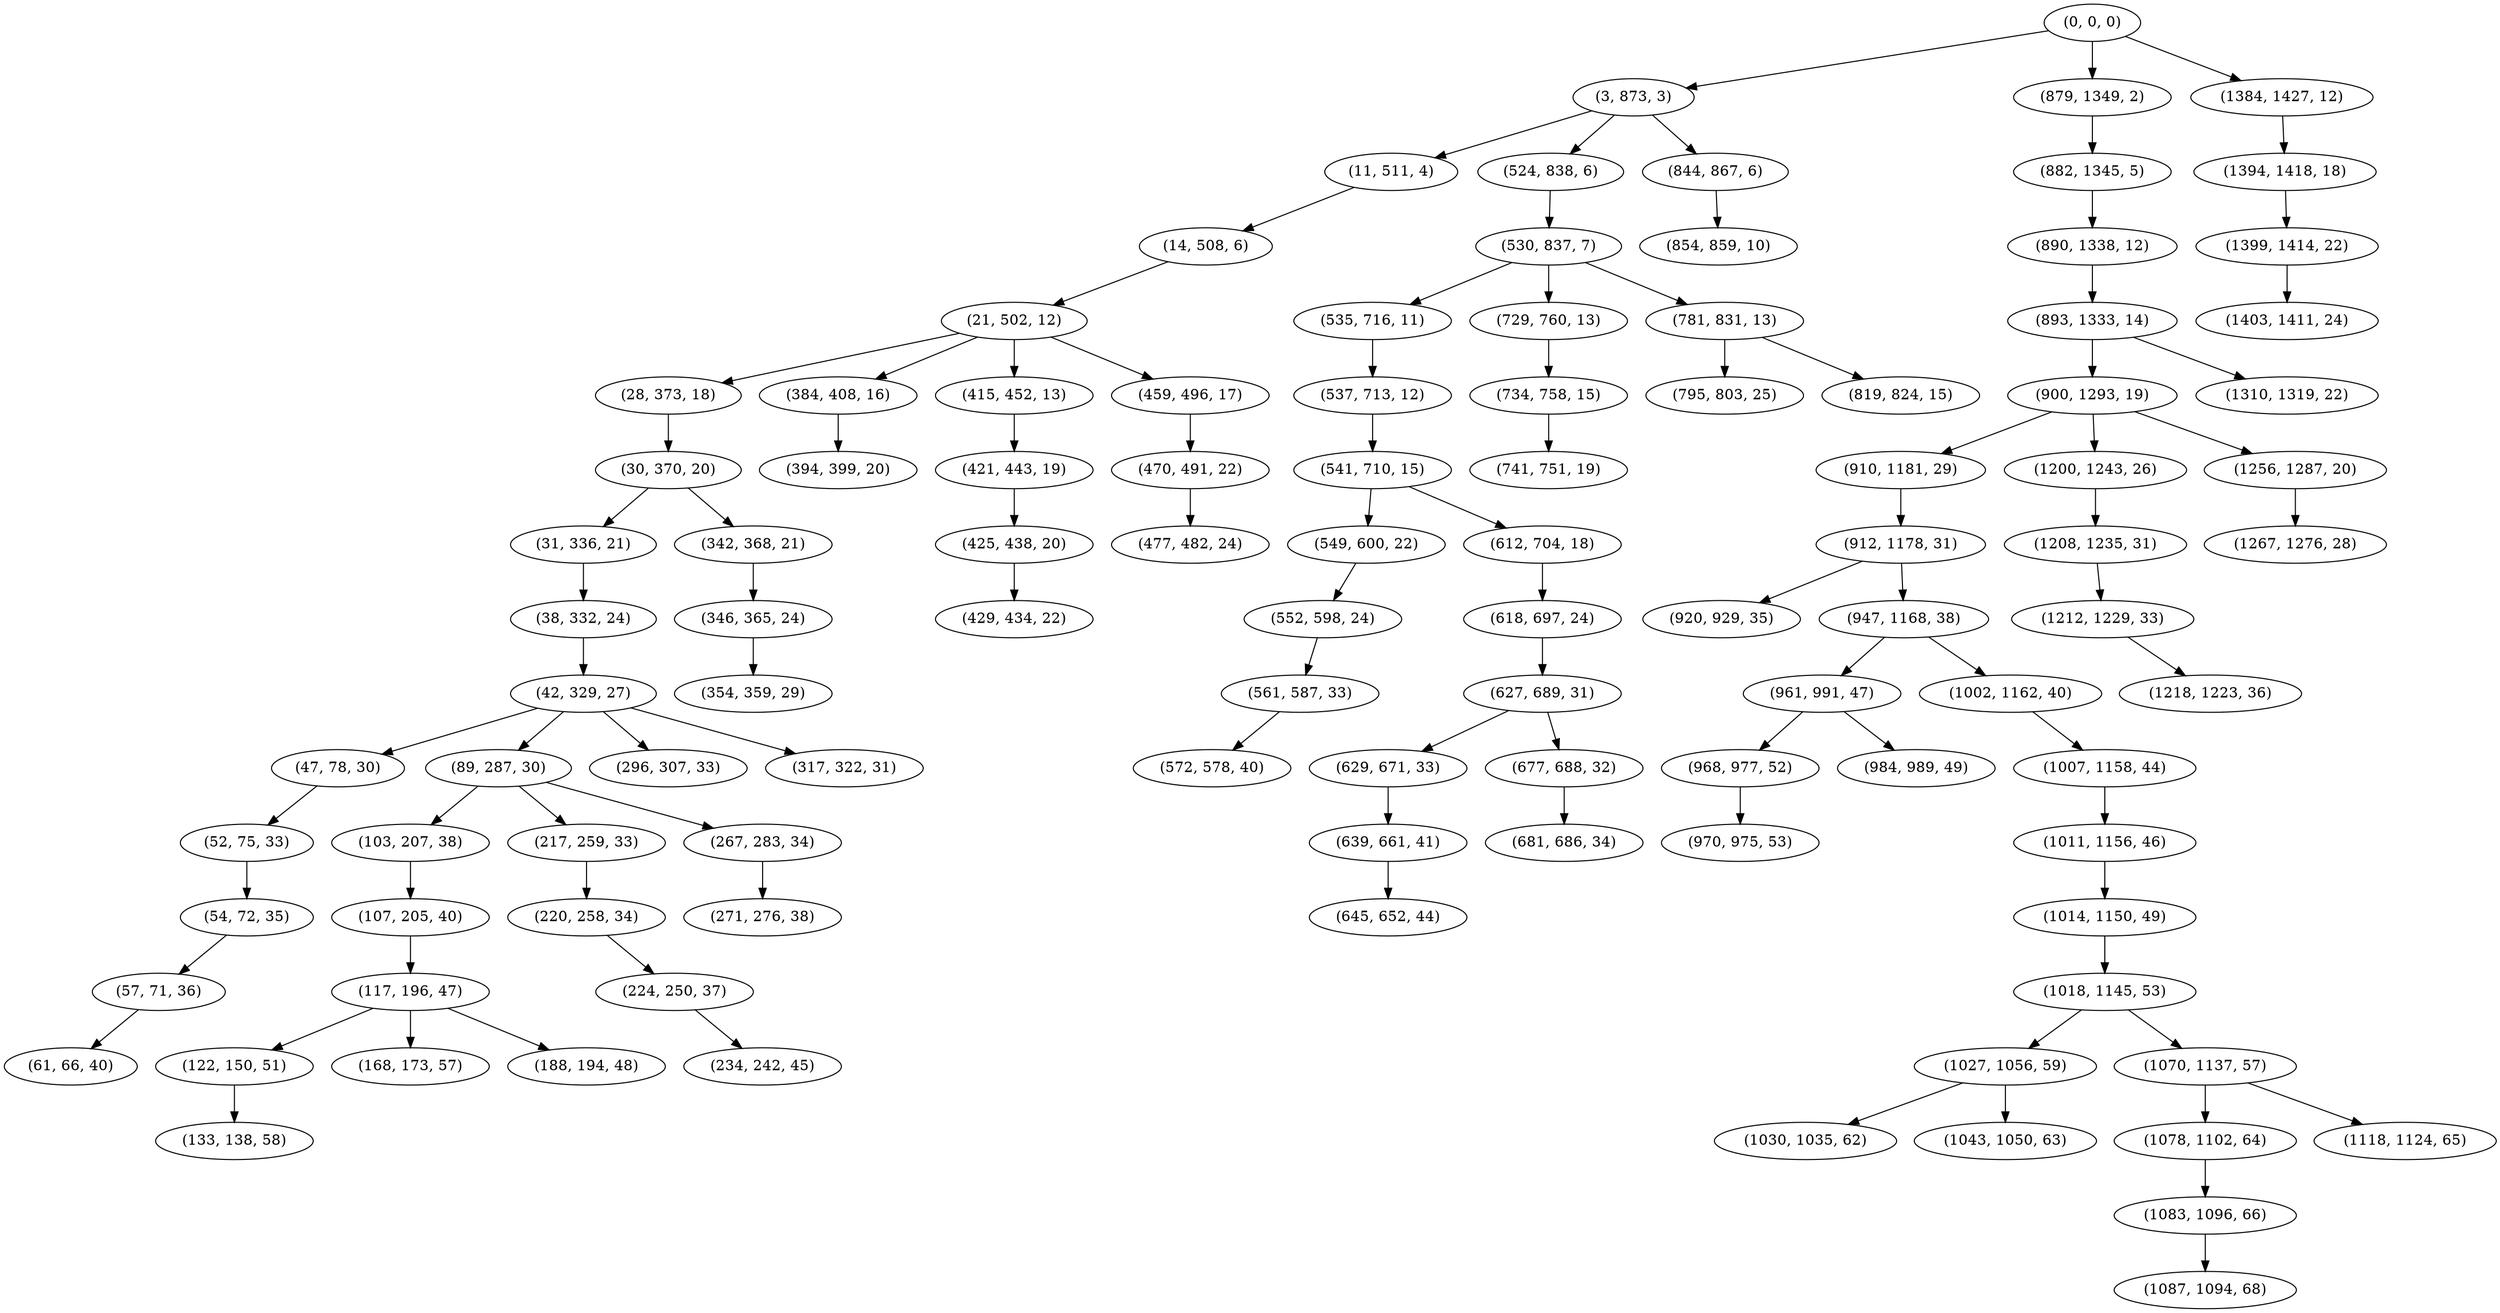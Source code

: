 digraph tree {
    "(0, 0, 0)";
    "(3, 873, 3)";
    "(11, 511, 4)";
    "(14, 508, 6)";
    "(21, 502, 12)";
    "(28, 373, 18)";
    "(30, 370, 20)";
    "(31, 336, 21)";
    "(38, 332, 24)";
    "(42, 329, 27)";
    "(47, 78, 30)";
    "(52, 75, 33)";
    "(54, 72, 35)";
    "(57, 71, 36)";
    "(61, 66, 40)";
    "(89, 287, 30)";
    "(103, 207, 38)";
    "(107, 205, 40)";
    "(117, 196, 47)";
    "(122, 150, 51)";
    "(133, 138, 58)";
    "(168, 173, 57)";
    "(188, 194, 48)";
    "(217, 259, 33)";
    "(220, 258, 34)";
    "(224, 250, 37)";
    "(234, 242, 45)";
    "(267, 283, 34)";
    "(271, 276, 38)";
    "(296, 307, 33)";
    "(317, 322, 31)";
    "(342, 368, 21)";
    "(346, 365, 24)";
    "(354, 359, 29)";
    "(384, 408, 16)";
    "(394, 399, 20)";
    "(415, 452, 13)";
    "(421, 443, 19)";
    "(425, 438, 20)";
    "(429, 434, 22)";
    "(459, 496, 17)";
    "(470, 491, 22)";
    "(477, 482, 24)";
    "(524, 838, 6)";
    "(530, 837, 7)";
    "(535, 716, 11)";
    "(537, 713, 12)";
    "(541, 710, 15)";
    "(549, 600, 22)";
    "(552, 598, 24)";
    "(561, 587, 33)";
    "(572, 578, 40)";
    "(612, 704, 18)";
    "(618, 697, 24)";
    "(627, 689, 31)";
    "(629, 671, 33)";
    "(639, 661, 41)";
    "(645, 652, 44)";
    "(677, 688, 32)";
    "(681, 686, 34)";
    "(729, 760, 13)";
    "(734, 758, 15)";
    "(741, 751, 19)";
    "(781, 831, 13)";
    "(795, 803, 25)";
    "(819, 824, 15)";
    "(844, 867, 6)";
    "(854, 859, 10)";
    "(879, 1349, 2)";
    "(882, 1345, 5)";
    "(890, 1338, 12)";
    "(893, 1333, 14)";
    "(900, 1293, 19)";
    "(910, 1181, 29)";
    "(912, 1178, 31)";
    "(920, 929, 35)";
    "(947, 1168, 38)";
    "(961, 991, 47)";
    "(968, 977, 52)";
    "(970, 975, 53)";
    "(984, 989, 49)";
    "(1002, 1162, 40)";
    "(1007, 1158, 44)";
    "(1011, 1156, 46)";
    "(1014, 1150, 49)";
    "(1018, 1145, 53)";
    "(1027, 1056, 59)";
    "(1030, 1035, 62)";
    "(1043, 1050, 63)";
    "(1070, 1137, 57)";
    "(1078, 1102, 64)";
    "(1083, 1096, 66)";
    "(1087, 1094, 68)";
    "(1118, 1124, 65)";
    "(1200, 1243, 26)";
    "(1208, 1235, 31)";
    "(1212, 1229, 33)";
    "(1218, 1223, 36)";
    "(1256, 1287, 20)";
    "(1267, 1276, 28)";
    "(1310, 1319, 22)";
    "(1384, 1427, 12)";
    "(1394, 1418, 18)";
    "(1399, 1414, 22)";
    "(1403, 1411, 24)";
    "(0, 0, 0)" -> "(3, 873, 3)";
    "(0, 0, 0)" -> "(879, 1349, 2)";
    "(0, 0, 0)" -> "(1384, 1427, 12)";
    "(3, 873, 3)" -> "(11, 511, 4)";
    "(3, 873, 3)" -> "(524, 838, 6)";
    "(3, 873, 3)" -> "(844, 867, 6)";
    "(11, 511, 4)" -> "(14, 508, 6)";
    "(14, 508, 6)" -> "(21, 502, 12)";
    "(21, 502, 12)" -> "(28, 373, 18)";
    "(21, 502, 12)" -> "(384, 408, 16)";
    "(21, 502, 12)" -> "(415, 452, 13)";
    "(21, 502, 12)" -> "(459, 496, 17)";
    "(28, 373, 18)" -> "(30, 370, 20)";
    "(30, 370, 20)" -> "(31, 336, 21)";
    "(30, 370, 20)" -> "(342, 368, 21)";
    "(31, 336, 21)" -> "(38, 332, 24)";
    "(38, 332, 24)" -> "(42, 329, 27)";
    "(42, 329, 27)" -> "(47, 78, 30)";
    "(42, 329, 27)" -> "(89, 287, 30)";
    "(42, 329, 27)" -> "(296, 307, 33)";
    "(42, 329, 27)" -> "(317, 322, 31)";
    "(47, 78, 30)" -> "(52, 75, 33)";
    "(52, 75, 33)" -> "(54, 72, 35)";
    "(54, 72, 35)" -> "(57, 71, 36)";
    "(57, 71, 36)" -> "(61, 66, 40)";
    "(89, 287, 30)" -> "(103, 207, 38)";
    "(89, 287, 30)" -> "(217, 259, 33)";
    "(89, 287, 30)" -> "(267, 283, 34)";
    "(103, 207, 38)" -> "(107, 205, 40)";
    "(107, 205, 40)" -> "(117, 196, 47)";
    "(117, 196, 47)" -> "(122, 150, 51)";
    "(117, 196, 47)" -> "(168, 173, 57)";
    "(117, 196, 47)" -> "(188, 194, 48)";
    "(122, 150, 51)" -> "(133, 138, 58)";
    "(217, 259, 33)" -> "(220, 258, 34)";
    "(220, 258, 34)" -> "(224, 250, 37)";
    "(224, 250, 37)" -> "(234, 242, 45)";
    "(267, 283, 34)" -> "(271, 276, 38)";
    "(342, 368, 21)" -> "(346, 365, 24)";
    "(346, 365, 24)" -> "(354, 359, 29)";
    "(384, 408, 16)" -> "(394, 399, 20)";
    "(415, 452, 13)" -> "(421, 443, 19)";
    "(421, 443, 19)" -> "(425, 438, 20)";
    "(425, 438, 20)" -> "(429, 434, 22)";
    "(459, 496, 17)" -> "(470, 491, 22)";
    "(470, 491, 22)" -> "(477, 482, 24)";
    "(524, 838, 6)" -> "(530, 837, 7)";
    "(530, 837, 7)" -> "(535, 716, 11)";
    "(530, 837, 7)" -> "(729, 760, 13)";
    "(530, 837, 7)" -> "(781, 831, 13)";
    "(535, 716, 11)" -> "(537, 713, 12)";
    "(537, 713, 12)" -> "(541, 710, 15)";
    "(541, 710, 15)" -> "(549, 600, 22)";
    "(541, 710, 15)" -> "(612, 704, 18)";
    "(549, 600, 22)" -> "(552, 598, 24)";
    "(552, 598, 24)" -> "(561, 587, 33)";
    "(561, 587, 33)" -> "(572, 578, 40)";
    "(612, 704, 18)" -> "(618, 697, 24)";
    "(618, 697, 24)" -> "(627, 689, 31)";
    "(627, 689, 31)" -> "(629, 671, 33)";
    "(627, 689, 31)" -> "(677, 688, 32)";
    "(629, 671, 33)" -> "(639, 661, 41)";
    "(639, 661, 41)" -> "(645, 652, 44)";
    "(677, 688, 32)" -> "(681, 686, 34)";
    "(729, 760, 13)" -> "(734, 758, 15)";
    "(734, 758, 15)" -> "(741, 751, 19)";
    "(781, 831, 13)" -> "(795, 803, 25)";
    "(781, 831, 13)" -> "(819, 824, 15)";
    "(844, 867, 6)" -> "(854, 859, 10)";
    "(879, 1349, 2)" -> "(882, 1345, 5)";
    "(882, 1345, 5)" -> "(890, 1338, 12)";
    "(890, 1338, 12)" -> "(893, 1333, 14)";
    "(893, 1333, 14)" -> "(900, 1293, 19)";
    "(893, 1333, 14)" -> "(1310, 1319, 22)";
    "(900, 1293, 19)" -> "(910, 1181, 29)";
    "(900, 1293, 19)" -> "(1200, 1243, 26)";
    "(900, 1293, 19)" -> "(1256, 1287, 20)";
    "(910, 1181, 29)" -> "(912, 1178, 31)";
    "(912, 1178, 31)" -> "(920, 929, 35)";
    "(912, 1178, 31)" -> "(947, 1168, 38)";
    "(947, 1168, 38)" -> "(961, 991, 47)";
    "(947, 1168, 38)" -> "(1002, 1162, 40)";
    "(961, 991, 47)" -> "(968, 977, 52)";
    "(961, 991, 47)" -> "(984, 989, 49)";
    "(968, 977, 52)" -> "(970, 975, 53)";
    "(1002, 1162, 40)" -> "(1007, 1158, 44)";
    "(1007, 1158, 44)" -> "(1011, 1156, 46)";
    "(1011, 1156, 46)" -> "(1014, 1150, 49)";
    "(1014, 1150, 49)" -> "(1018, 1145, 53)";
    "(1018, 1145, 53)" -> "(1027, 1056, 59)";
    "(1018, 1145, 53)" -> "(1070, 1137, 57)";
    "(1027, 1056, 59)" -> "(1030, 1035, 62)";
    "(1027, 1056, 59)" -> "(1043, 1050, 63)";
    "(1070, 1137, 57)" -> "(1078, 1102, 64)";
    "(1070, 1137, 57)" -> "(1118, 1124, 65)";
    "(1078, 1102, 64)" -> "(1083, 1096, 66)";
    "(1083, 1096, 66)" -> "(1087, 1094, 68)";
    "(1200, 1243, 26)" -> "(1208, 1235, 31)";
    "(1208, 1235, 31)" -> "(1212, 1229, 33)";
    "(1212, 1229, 33)" -> "(1218, 1223, 36)";
    "(1256, 1287, 20)" -> "(1267, 1276, 28)";
    "(1384, 1427, 12)" -> "(1394, 1418, 18)";
    "(1394, 1418, 18)" -> "(1399, 1414, 22)";
    "(1399, 1414, 22)" -> "(1403, 1411, 24)";
}
